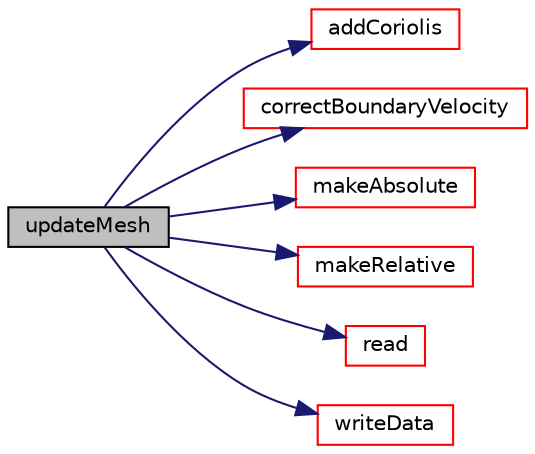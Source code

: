 digraph "updateMesh"
{
  bgcolor="transparent";
  edge [fontname="Helvetica",fontsize="10",labelfontname="Helvetica",labelfontsize="10"];
  node [fontname="Helvetica",fontsize="10",shape=record];
  rankdir="LR";
  Node324 [label="updateMesh",height=0.2,width=0.4,color="black", fillcolor="grey75", style="filled", fontcolor="black"];
  Node324 -> Node325 [color="midnightblue",fontsize="10",style="solid",fontname="Helvetica"];
  Node325 [label="addCoriolis",height=0.2,width=0.4,color="red",URL="$a22681.html#ad34ca5a7d926a60e061d288e019a56a4",tooltip="Add the Coriolis force contribution to the acceleration field. "];
  Node324 -> Node327 [color="midnightblue",fontsize="10",style="solid",fontname="Helvetica"];
  Node327 [label="correctBoundaryVelocity",height=0.2,width=0.4,color="red",URL="$a22681.html#a960791e328f9950647e53a56cded2e31",tooltip="Correct the boundary velocity for the rotation of the MRF region. "];
  Node324 -> Node329 [color="midnightblue",fontsize="10",style="solid",fontname="Helvetica"];
  Node329 [label="makeAbsolute",height=0.2,width=0.4,color="red",URL="$a22681.html#a8af73e040f6428dc8928b81087ee9ecd",tooltip="Make the given relative velocity absolute within the MRF region. "];
  Node324 -> Node334 [color="midnightblue",fontsize="10",style="solid",fontname="Helvetica"];
  Node334 [label="makeRelative",height=0.2,width=0.4,color="red",URL="$a22681.html#aaa0b627878c53a843733aa3c37306d9a",tooltip="Make the given absolute velocity relative within the MRF region. "];
  Node324 -> Node335 [color="midnightblue",fontsize="10",style="solid",fontname="Helvetica"];
  Node335 [label="read",height=0.2,width=0.4,color="red",URL="$a22681.html#a6ce0c64db98eb6144d363dbfc86104eb",tooltip="Read MRF dictionary. "];
  Node324 -> Node341 [color="midnightblue",fontsize="10",style="solid",fontname="Helvetica"];
  Node341 [label="writeData",height=0.2,width=0.4,color="red",URL="$a22681.html#a4a9a5e81ef203c89a365d47f0acc39b9",tooltip="Write. "];
}
